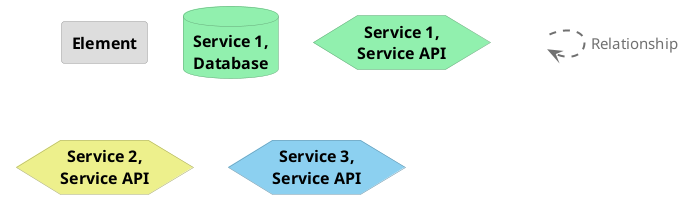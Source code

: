@startuml
set separator none

skinparam {
  shadowing false
  arrowFontSize 15
  defaultTextAlignment center
  wrapWidth 100
  maxMessageSize 100
}
hide stereotype

skinparam rectangle<<_transparent>> {
  BorderColor transparent
  BackgroundColor transparent
  FontColor transparent
}

skinparam rectangle<<1>> {
  BackgroundColor #dddddd
  FontColor #000000
  BorderColor #9a9a9a
}
rectangle "==Element" <<1>>

skinparam database<<2>> {
  BackgroundColor #91f0ae
  FontColor #000000
  BorderColor #65a879
}
database "==Service 1, Database" <<2>>

skinparam hexagon<<3>> {
  BackgroundColor #91f0ae
  FontColor #000000
  BorderColor #65a879
}
hexagon "==Service 1, Service API" <<3>>

skinparam hexagon<<4>> {
  BackgroundColor #edf08c
  FontColor #000000
  BorderColor #a5a862
}
hexagon "==Service 2, Service API" <<4>>

skinparam hexagon<<5>> {
  BackgroundColor #8cd0f0
  FontColor #000000
  BorderColor #6291a8
}
hexagon "==Service 3, Service API" <<5>>

rectangle "." <<_transparent>> as 6
6 .[#707070,thickness=2].> 6 : "<color:#707070>Relationship"


@enduml
